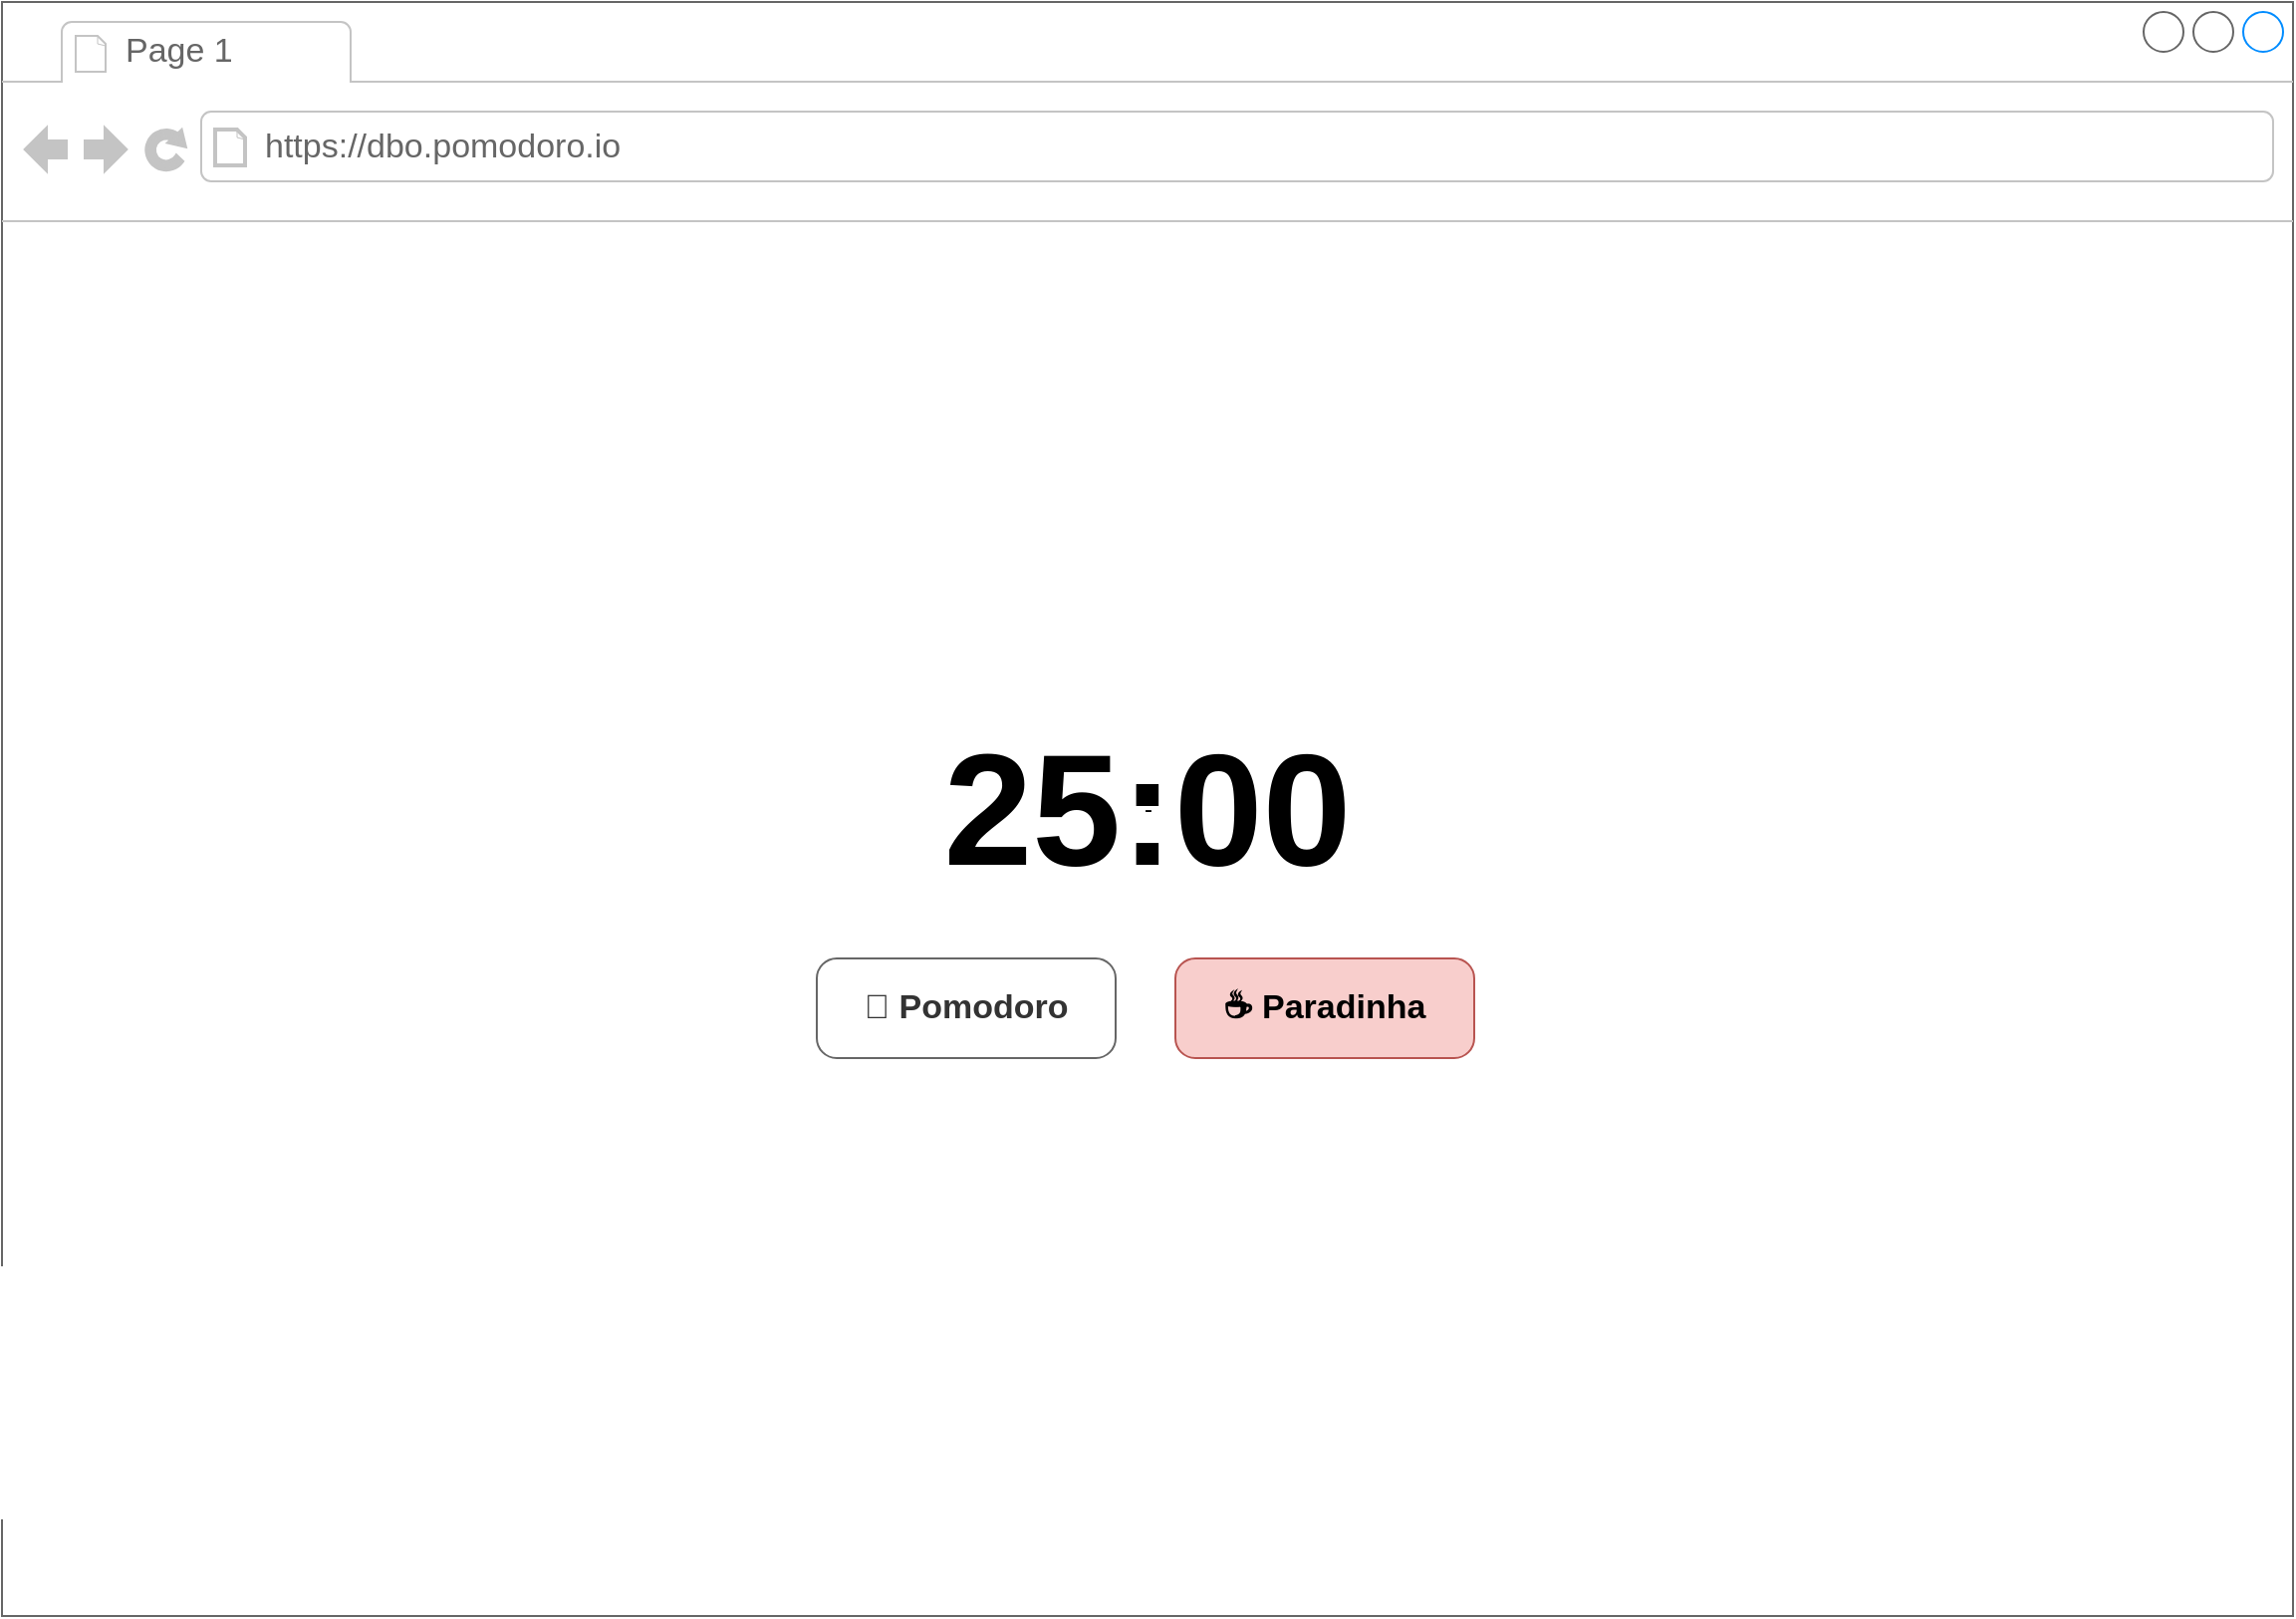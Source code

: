 <mxfile version="14.5.1" type="device" pages="5"><diagram id="HRCcRAjydTh6kbo6HqOy" name="01"><mxGraphModel dx="1185" dy="803" grid="1" gridSize="10" guides="1" tooltips="1" connect="1" arrows="1" fold="1" page="1" pageScale="1" pageWidth="1169" pageHeight="827" math="0" shadow="0"><root><mxCell id="0"/><mxCell id="1" parent="0"/><mxCell id="lwicfs0JQoOgjkQ2QBep-1" value="-" style="strokeWidth=1;shadow=0;dashed=0;align=center;html=1;shape=mxgraph.mockup.containers.browserWindow;rSize=0;strokeColor=#666666;strokeColor2=#008cff;strokeColor3=#c4c4c4;mainText=,;recursiveResize=0;" parent="1" vertex="1"><mxGeometry x="11" y="10" width="1150" height="810" as="geometry"/></mxCell><mxCell id="lwicfs0JQoOgjkQ2QBep-2" value="Page 1" style="strokeWidth=1;shadow=0;dashed=0;align=center;html=1;shape=mxgraph.mockup.containers.anchor;fontSize=17;fontColor=#666666;align=left;" parent="lwicfs0JQoOgjkQ2QBep-1" vertex="1"><mxGeometry x="60" y="12" width="110" height="26" as="geometry"/></mxCell><mxCell id="lwicfs0JQoOgjkQ2QBep-3" value="https://dbo.pomodoro.io" style="strokeWidth=1;shadow=0;dashed=0;align=center;html=1;shape=mxgraph.mockup.containers.anchor;rSize=0;fontSize=17;fontColor=#666666;align=left;" parent="lwicfs0JQoOgjkQ2QBep-1" vertex="1"><mxGeometry x="130" y="60" width="250" height="26" as="geometry"/></mxCell><mxCell id="lwicfs0JQoOgjkQ2QBep-4" value="25:00" style="text;html=1;strokeColor=none;fillColor=none;align=center;verticalAlign=middle;whiteSpace=wrap;rounded=0;fontStyle=1;fontSize=80;" parent="lwicfs0JQoOgjkQ2QBep-1" vertex="1"><mxGeometry x="435" y="340" width="280" height="130" as="geometry"/></mxCell><mxCell id="lwicfs0JQoOgjkQ2QBep-9" value="🍅 Pomodoro" style="strokeWidth=1;shadow=0;dashed=0;align=center;html=1;shape=mxgraph.mockup.buttons.button;strokeColor=#666666;mainText=;buttonStyle=round;fontSize=17;fontStyle=1;whiteSpace=wrap;fillColor=none;fontColor=#333333;" parent="lwicfs0JQoOgjkQ2QBep-1" vertex="1"><mxGeometry x="409" y="480" width="150" height="50" as="geometry"/></mxCell><mxCell id="lwicfs0JQoOgjkQ2QBep-10" value="☕ Paradinha" style="strokeWidth=1;shadow=0;dashed=0;align=center;html=1;shape=mxgraph.mockup.buttons.button;strokeColor=#b85450;mainText=;buttonStyle=round;fontSize=17;fontStyle=1;whiteSpace=wrap;fillColor=#f8cecc;" parent="lwicfs0JQoOgjkQ2QBep-1" vertex="1"><mxGeometry x="589" y="480" width="150" height="50" as="geometry"/></mxCell></root></mxGraphModel></diagram><diagram name="02" id="EzckeRF7AivFCBUklPxL"><mxGraphModel dx="1422" dy="963" grid="1" gridSize="10" guides="1" tooltips="1" connect="1" arrows="1" fold="1" page="1" pageScale="1" pageWidth="1169" pageHeight="827" math="0" shadow="0"><root><mxCell id="rCYiG27GTHZKc8ozdMWr-0"/><mxCell id="rCYiG27GTHZKc8ozdMWr-1" parent="rCYiG27GTHZKc8ozdMWr-0"/><mxCell id="rCYiG27GTHZKc8ozdMWr-2" value="-" style="strokeWidth=1;shadow=0;dashed=0;align=center;html=1;shape=mxgraph.mockup.containers.browserWindow;rSize=0;strokeColor=#666666;strokeColor2=#008cff;strokeColor3=#c4c4c4;mainText=,;recursiveResize=0;" parent="rCYiG27GTHZKc8ozdMWr-1" vertex="1"><mxGeometry x="11" y="10" width="1150" height="810" as="geometry"/></mxCell><mxCell id="rCYiG27GTHZKc8ozdMWr-3" value="Page 1" style="strokeWidth=1;shadow=0;dashed=0;align=center;html=1;shape=mxgraph.mockup.containers.anchor;fontSize=17;fontColor=#666666;align=left;" parent="rCYiG27GTHZKc8ozdMWr-2" vertex="1"><mxGeometry x="60" y="12" width="110" height="26" as="geometry"/></mxCell><mxCell id="rCYiG27GTHZKc8ozdMWr-4" value="https://dbo.pomodoro.io" style="strokeWidth=1;shadow=0;dashed=0;align=center;html=1;shape=mxgraph.mockup.containers.anchor;rSize=0;fontSize=17;fontColor=#666666;align=left;" parent="rCYiG27GTHZKc8ozdMWr-2" vertex="1"><mxGeometry x="130" y="60" width="250" height="26" as="geometry"/></mxCell><mxCell id="rCYiG27GTHZKc8ozdMWr-5" value="24:57" style="text;html=1;strokeColor=none;fillColor=none;align=center;verticalAlign=middle;whiteSpace=wrap;rounded=0;fontStyle=1;fontSize=80;" parent="rCYiG27GTHZKc8ozdMWr-2" vertex="1"><mxGeometry x="435" y="340" width="280" height="130" as="geometry"/></mxCell><mxCell id="rCYiG27GTHZKc8ozdMWr-6" value="🍅 Pomodoro" style="strokeWidth=1;shadow=0;dashed=0;align=center;html=1;shape=mxgraph.mockup.buttons.button;strokeColor=#82b366;mainText=;buttonStyle=round;fontSize=17;fontStyle=1;whiteSpace=wrap;fillColor=#d5e8d4;" parent="rCYiG27GTHZKc8ozdMWr-2" vertex="1"><mxGeometry x="409" y="480" width="150" height="50" as="geometry"/></mxCell><mxCell id="rCYiG27GTHZKc8ozdMWr-7" value="☕ Paradinha" style="strokeWidth=1;shadow=0;dashed=0;align=center;html=1;shape=mxgraph.mockup.buttons.button;strokeColor=#b85450;mainText=;buttonStyle=round;fontSize=17;fontStyle=1;whiteSpace=wrap;fillColor=#f8cecc;" parent="rCYiG27GTHZKc8ozdMWr-2" vertex="1"><mxGeometry x="589" y="480" width="150" height="50" as="geometry"/></mxCell></root></mxGraphModel></diagram><diagram name="03" id="lYk2Vw-_XYmjC1yuQNQb"><mxGraphModel dx="1422" dy="963" grid="1" gridSize="10" guides="1" tooltips="1" connect="1" arrows="1" fold="1" page="1" pageScale="1" pageWidth="1169" pageHeight="827" math="0" shadow="0"><root><mxCell id="wJLr34fQy1ENMWNTbG7o-0"/><mxCell id="wJLr34fQy1ENMWNTbG7o-1" parent="wJLr34fQy1ENMWNTbG7o-0"/><mxCell id="wJLr34fQy1ENMWNTbG7o-2" value="-" style="strokeWidth=1;shadow=0;dashed=0;align=center;html=1;shape=mxgraph.mockup.containers.browserWindow;rSize=0;strokeColor=#666666;strokeColor2=#008cff;strokeColor3=#c4c4c4;mainText=,;recursiveResize=0;" parent="wJLr34fQy1ENMWNTbG7o-1" vertex="1"><mxGeometry x="11" y="10" width="1150" height="810" as="geometry"/></mxCell><mxCell id="wJLr34fQy1ENMWNTbG7o-3" value="Page 1" style="strokeWidth=1;shadow=0;dashed=0;align=center;html=1;shape=mxgraph.mockup.containers.anchor;fontSize=17;fontColor=#666666;align=left;" parent="wJLr34fQy1ENMWNTbG7o-2" vertex="1"><mxGeometry x="60" y="12" width="110" height="26" as="geometry"/></mxCell><mxCell id="wJLr34fQy1ENMWNTbG7o-4" value="https://dbo.pomodoro.io" style="strokeWidth=1;shadow=0;dashed=0;align=center;html=1;shape=mxgraph.mockup.containers.anchor;rSize=0;fontSize=17;fontColor=#666666;align=left;" parent="wJLr34fQy1ENMWNTbG7o-2" vertex="1"><mxGeometry x="130" y="60" width="250" height="26" as="geometry"/></mxCell><mxCell id="wJLr34fQy1ENMWNTbG7o-5" value="00:00" style="text;html=1;strokeColor=none;fillColor=none;align=center;verticalAlign=middle;whiteSpace=wrap;rounded=0;fontStyle=1;fontSize=80;fontColor=#FF6666;" parent="wJLr34fQy1ENMWNTbG7o-2" vertex="1"><mxGeometry x="435" y="340" width="280" height="130" as="geometry"/></mxCell><mxCell id="wJLr34fQy1ENMWNTbG7o-6" value="🍅 Pomodoro" style="strokeWidth=1;shadow=0;dashed=0;align=center;html=1;shape=mxgraph.mockup.buttons.button;strokeColor=#b85450;mainText=;buttonStyle=round;fontSize=17;fontStyle=1;whiteSpace=wrap;fillColor=#f8cecc;" parent="wJLr34fQy1ENMWNTbG7o-2" vertex="1"><mxGeometry x="409" y="480" width="150" height="50" as="geometry"/></mxCell><mxCell id="wJLr34fQy1ENMWNTbG7o-7" value="☕ Paradinha" style="strokeWidth=1;shadow=0;dashed=0;align=center;html=1;shape=mxgraph.mockup.buttons.button;strokeColor=#666666;mainText=;buttonStyle=round;fontSize=17;fontStyle=1;whiteSpace=wrap;fillColor=none;fontColor=#333333;" parent="wJLr34fQy1ENMWNTbG7o-2" vertex="1"><mxGeometry x="589" y="480" width="150" height="50" as="geometry"/></mxCell></root></mxGraphModel></diagram><diagram name="04" id="-4y1NERQAebeXvCZdjo4"><mxGraphModel dx="1422" dy="963" grid="1" gridSize="10" guides="1" tooltips="1" connect="1" arrows="1" fold="1" page="1" pageScale="1" pageWidth="1169" pageHeight="827" math="0" shadow="0"><root><mxCell id="SAF6SgDdbfUUKfWgenWD-0"/><mxCell id="SAF6SgDdbfUUKfWgenWD-1" parent="SAF6SgDdbfUUKfWgenWD-0"/><mxCell id="SAF6SgDdbfUUKfWgenWD-2" value="-" style="strokeWidth=1;shadow=0;dashed=0;align=center;html=1;shape=mxgraph.mockup.containers.browserWindow;rSize=0;strokeColor=#666666;strokeColor2=#008cff;strokeColor3=#c4c4c4;mainText=,;recursiveResize=0;" parent="SAF6SgDdbfUUKfWgenWD-1" vertex="1"><mxGeometry x="11" y="10" width="1150" height="810" as="geometry"/></mxCell><mxCell id="SAF6SgDdbfUUKfWgenWD-3" value="Page 1" style="strokeWidth=1;shadow=0;dashed=0;align=center;html=1;shape=mxgraph.mockup.containers.anchor;fontSize=17;fontColor=#666666;align=left;" parent="SAF6SgDdbfUUKfWgenWD-2" vertex="1"><mxGeometry x="60" y="12" width="110" height="26" as="geometry"/></mxCell><mxCell id="SAF6SgDdbfUUKfWgenWD-4" value="https://dbo.pomodoro.io" style="strokeWidth=1;shadow=0;dashed=0;align=center;html=1;shape=mxgraph.mockup.containers.anchor;rSize=0;fontSize=17;fontColor=#666666;align=left;" parent="SAF6SgDdbfUUKfWgenWD-2" vertex="1"><mxGeometry x="130" y="60" width="250" height="26" as="geometry"/></mxCell><mxCell id="SAF6SgDdbfUUKfWgenWD-5" value="04:59" style="text;html=1;strokeColor=none;fillColor=none;align=center;verticalAlign=middle;whiteSpace=wrap;rounded=0;fontStyle=1;fontSize=80;" parent="SAF6SgDdbfUUKfWgenWD-2" vertex="1"><mxGeometry x="435" y="340" width="280" height="130" as="geometry"/></mxCell><mxCell id="SAF6SgDdbfUUKfWgenWD-6" value="🍅 Pomodoro" style="strokeWidth=1;shadow=0;dashed=0;align=center;html=1;shape=mxgraph.mockup.buttons.button;strokeColor=#b85450;mainText=;buttonStyle=round;fontSize=17;fontStyle=1;whiteSpace=wrap;fillColor=#f8cecc;" parent="SAF6SgDdbfUUKfWgenWD-2" vertex="1"><mxGeometry x="409" y="480" width="150" height="50" as="geometry"/></mxCell><mxCell id="SAF6SgDdbfUUKfWgenWD-7" value="☕ Paradinha" style="strokeWidth=1;shadow=0;dashed=0;align=center;html=1;shape=mxgraph.mockup.buttons.button;strokeColor=#82b366;mainText=;buttonStyle=round;fontSize=17;fontStyle=1;whiteSpace=wrap;fillColor=#d5e8d4;" parent="SAF6SgDdbfUUKfWgenWD-2" vertex="1"><mxGeometry x="589" y="480" width="150" height="50" as="geometry"/></mxCell></root></mxGraphModel></diagram><diagram name="05" id="keVefFYxY_BTrTKecXjN"><mxGraphModel dx="1422" dy="963" grid="1" gridSize="10" guides="1" tooltips="1" connect="1" arrows="1" fold="1" page="1" pageScale="1" pageWidth="1169" pageHeight="827" math="0" shadow="0"><root><mxCell id="qmEYeNPPA4B5lYYKz922-0"/><mxCell id="qmEYeNPPA4B5lYYKz922-1" parent="qmEYeNPPA4B5lYYKz922-0"/><mxCell id="qmEYeNPPA4B5lYYKz922-2" value="-" style="strokeWidth=1;shadow=0;dashed=0;align=center;html=1;shape=mxgraph.mockup.containers.browserWindow;rSize=0;strokeColor=#666666;strokeColor2=#008cff;strokeColor3=#c4c4c4;mainText=,;recursiveResize=0;" parent="qmEYeNPPA4B5lYYKz922-1" vertex="1"><mxGeometry x="11" y="10" width="1150" height="810" as="geometry"/></mxCell><mxCell id="qmEYeNPPA4B5lYYKz922-3" value="Page 1" style="strokeWidth=1;shadow=0;dashed=0;align=center;html=1;shape=mxgraph.mockup.containers.anchor;fontSize=17;fontColor=#666666;align=left;" parent="qmEYeNPPA4B5lYYKz922-2" vertex="1"><mxGeometry x="60" y="12" width="110" height="26" as="geometry"/></mxCell><mxCell id="qmEYeNPPA4B5lYYKz922-4" value="https://dbo.pomodoro.io" style="strokeWidth=1;shadow=0;dashed=0;align=center;html=1;shape=mxgraph.mockup.containers.anchor;rSize=0;fontSize=17;fontColor=#666666;align=left;" parent="qmEYeNPPA4B5lYYKz922-2" vertex="1"><mxGeometry x="130" y="60" width="250" height="26" as="geometry"/></mxCell><mxCell id="qmEYeNPPA4B5lYYKz922-5" value="00:00" style="text;html=1;strokeColor=none;fillColor=none;align=center;verticalAlign=middle;whiteSpace=wrap;rounded=0;fontStyle=1;fontSize=80;fontColor=#FF6666;" parent="qmEYeNPPA4B5lYYKz922-2" vertex="1"><mxGeometry x="435" y="340" width="280" height="130" as="geometry"/></mxCell><mxCell id="qmEYeNPPA4B5lYYKz922-6" value="🍅 Pomodoro" style="strokeWidth=1;shadow=0;dashed=0;align=center;html=1;shape=mxgraph.mockup.buttons.button;strokeColor=#666666;mainText=;buttonStyle=round;fontSize=17;fontStyle=1;whiteSpace=wrap;fillColor=none;fontColor=#333333;" parent="qmEYeNPPA4B5lYYKz922-2" vertex="1"><mxGeometry x="409" y="480" width="150" height="50" as="geometry"/></mxCell><mxCell id="qmEYeNPPA4B5lYYKz922-7" value="☕ Paradinha" style="strokeWidth=1;shadow=0;dashed=0;align=center;html=1;shape=mxgraph.mockup.buttons.button;strokeColor=#b85450;mainText=;buttonStyle=round;fontSize=17;fontStyle=1;whiteSpace=wrap;fillColor=#f8cecc;" parent="qmEYeNPPA4B5lYYKz922-2" vertex="1"><mxGeometry x="589" y="480" width="150" height="50" as="geometry"/></mxCell></root></mxGraphModel></diagram></mxfile>